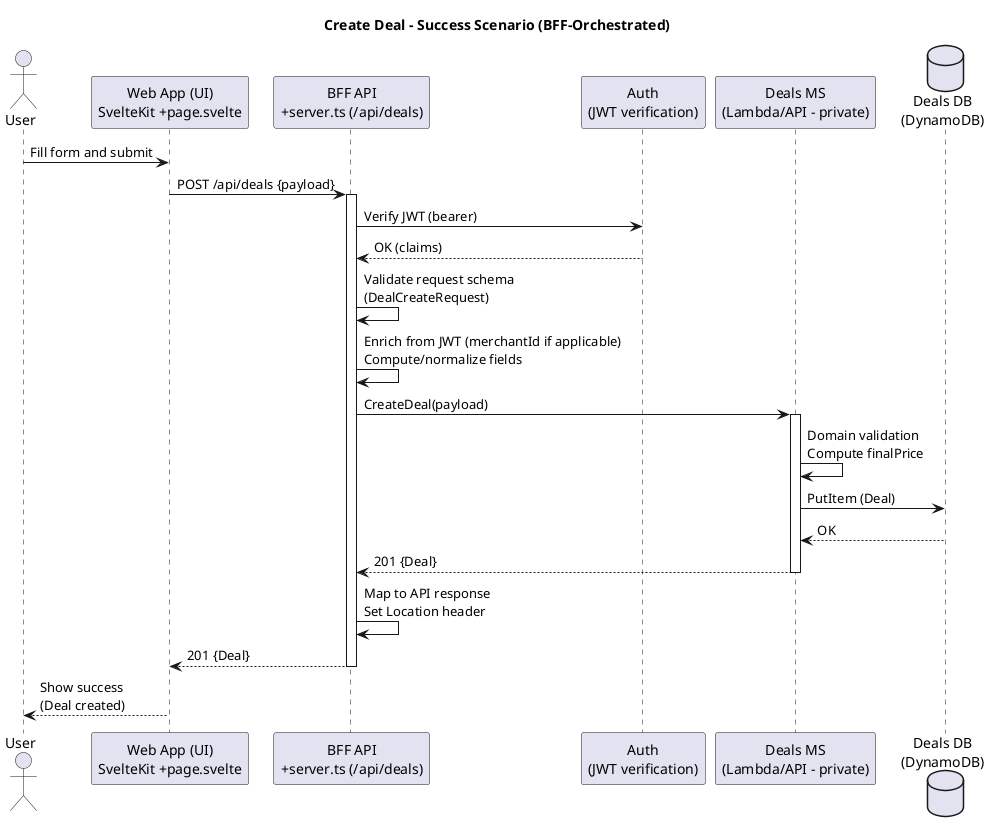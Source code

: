 @startuml Create_Deal_Success_v2
title Create Deal - Success Scenario (BFF-Orchestrated)

actor User
participant "Web App (UI)\nSvelteKit +page.svelte" as UI
participant "BFF API\n+server.ts (/api/deals)" as BFF
participant "Auth\n(JWT verification)" as Auth
participant "Deals MS\n(Lambda/API - private)" as MS
database "Deals DB\n(DynamoDB)" as DB

User -> UI: Fill form and submit
UI -> BFF: POST /api/deals {payload}
activate BFF

BFF -> Auth: Verify JWT (bearer)
Auth --> BFF: OK (claims)

BFF -> BFF: Validate request schema\n(DealCreateRequest)
BFF -> BFF: Enrich from JWT (merchantId if applicable)\nCompute/normalize fields

BFF -> MS: CreateDeal(payload)
activate MS

MS -> MS: Domain validation\nCompute finalPrice
MS -> DB: PutItem (Deal)
DB --> MS: OK
MS --> BFF: 201 {Deal}

deactivate MS

BFF -> BFF: Map to API response\nSet Location header
BFF --> UI: 201 {Deal}
deactivate BFF

UI --> User: Show success\n(Deal created)

@enduml
